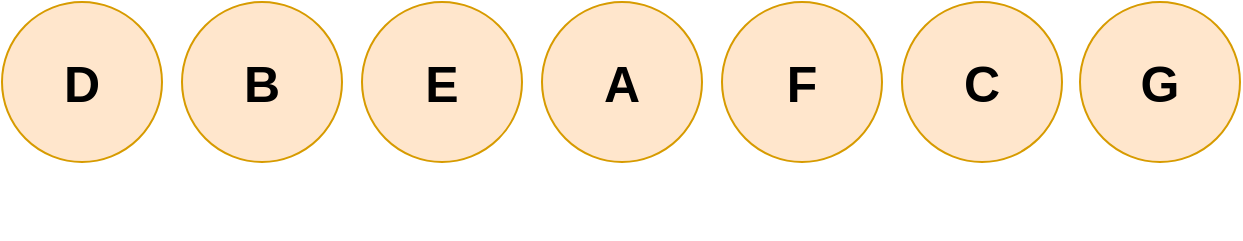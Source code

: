 <mxfile version="13.4.5" type="device"><diagram id="I4wgBHwh16mVk95mslPn" name="Page-1"><mxGraphModel dx="1106" dy="997" grid="1" gridSize="10" guides="1" tooltips="1" connect="1" arrows="1" fold="1" page="1" pageScale="1" pageWidth="827" pageHeight="1169" math="0" shadow="0"><root><mxCell id="0"/><mxCell id="1" parent="0"/><mxCell id="RsMd7Rh7CRX7mlD-G0wz-1" value="&lt;b style=&quot;font-size: 25px&quot;&gt;A&lt;/b&gt;" style="ellipse;whiteSpace=wrap;html=1;aspect=fixed;fillColor=#ffe6cc;strokeColor=#d79b00;" vertex="1" parent="1"><mxGeometry x="610" y="410" width="80" height="80" as="geometry"/></mxCell><mxCell id="RsMd7Rh7CRX7mlD-G0wz-2" value="&lt;span style=&quot;font-size: 25px&quot;&gt;&lt;b&gt;C&lt;/b&gt;&lt;/span&gt;" style="ellipse;whiteSpace=wrap;html=1;aspect=fixed;fillColor=#ffe6cc;strokeColor=#d79b00;" vertex="1" parent="1"><mxGeometry x="790" y="410" width="80" height="80" as="geometry"/></mxCell><mxCell id="RsMd7Rh7CRX7mlD-G0wz-3" value="&lt;span style=&quot;font-size: 25px&quot;&gt;&lt;b&gt;B&lt;/b&gt;&lt;/span&gt;" style="ellipse;whiteSpace=wrap;html=1;aspect=fixed;fillColor=#ffe6cc;strokeColor=#d79b00;" vertex="1" parent="1"><mxGeometry x="430" y="410" width="80" height="80" as="geometry"/></mxCell><mxCell id="RsMd7Rh7CRX7mlD-G0wz-4" value="&lt;span style=&quot;font-size: 25px&quot;&gt;&lt;b&gt;D&lt;/b&gt;&lt;/span&gt;" style="ellipse;whiteSpace=wrap;html=1;aspect=fixed;fillColor=#ffe6cc;strokeColor=#d79b00;" vertex="1" parent="1"><mxGeometry x="340" y="410" width="80" height="80" as="geometry"/></mxCell><mxCell id="RsMd7Rh7CRX7mlD-G0wz-5" value="&lt;span style=&quot;font-size: 25px&quot;&gt;&lt;b&gt;G&lt;/b&gt;&lt;/span&gt;" style="ellipse;whiteSpace=wrap;html=1;aspect=fixed;fillColor=#ffe6cc;strokeColor=#d79b00;" vertex="1" parent="1"><mxGeometry x="879" y="410" width="80" height="80" as="geometry"/></mxCell><mxCell id="RsMd7Rh7CRX7mlD-G0wz-6" value="&lt;span style=&quot;font-size: 25px&quot;&gt;&lt;b&gt;E&lt;/b&gt;&lt;/span&gt;" style="ellipse;whiteSpace=wrap;html=1;aspect=fixed;fillColor=#ffe6cc;strokeColor=#d79b00;" vertex="1" parent="1"><mxGeometry x="520" y="410" width="80" height="80" as="geometry"/></mxCell><mxCell id="RsMd7Rh7CRX7mlD-G0wz-7" style="edgeStyle=none;rounded=0;orthogonalLoop=1;jettySize=auto;html=1;entryX=0.5;entryY=1;entryDx=0;entryDy=0;fillColor=#ffe6cc;strokeColor=#d79b00;" edge="1" parent="1" source="RsMd7Rh7CRX7mlD-G0wz-1" target="RsMd7Rh7CRX7mlD-G0wz-1"><mxGeometry relative="1" as="geometry"/></mxCell><mxCell id="RsMd7Rh7CRX7mlD-G0wz-8" value="&lt;span style=&quot;font-size: 25px&quot;&gt;&lt;b&gt;F&lt;/b&gt;&lt;/span&gt;" style="ellipse;whiteSpace=wrap;html=1;aspect=fixed;fillColor=#ffe6cc;strokeColor=#d79b00;" vertex="1" parent="1"><mxGeometry x="700" y="410" width="80" height="80" as="geometry"/></mxCell><mxCell id="RsMd7Rh7CRX7mlD-G0wz-9" style="edgeStyle=none;rounded=0;orthogonalLoop=1;jettySize=auto;html=1;exitX=0.5;exitY=0;exitDx=0;exitDy=0;fillColor=#ffe6cc;strokeColor=#d79b00;" edge="1" parent="1"><mxGeometry relative="1" as="geometry"><mxPoint x="620" y="520" as="sourcePoint"/><mxPoint x="620" y="520" as="targetPoint"/></mxGeometry></mxCell></root></mxGraphModel></diagram></mxfile>